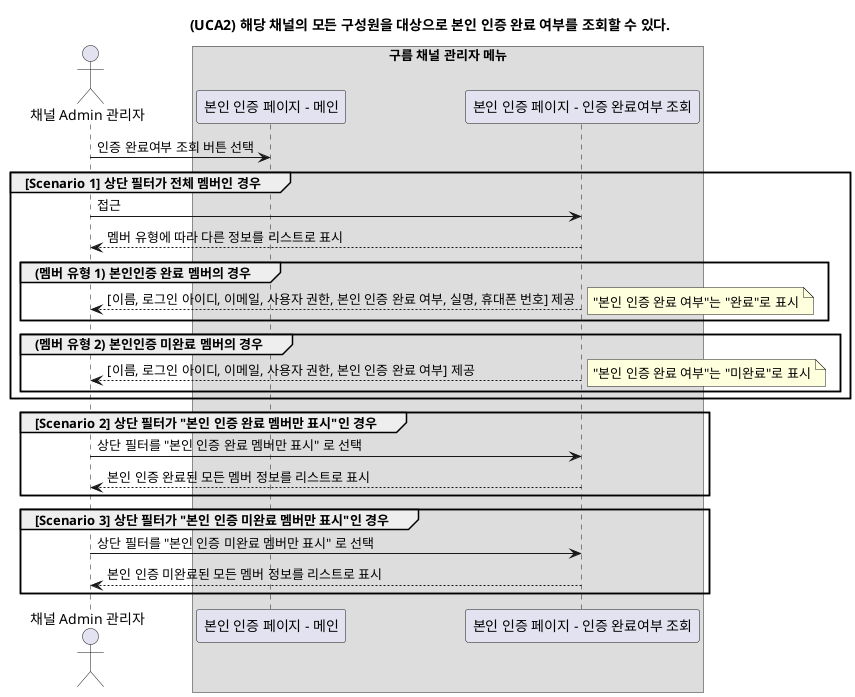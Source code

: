 @startuml

title (UCA2) 해당 채널의 모든 구성원을 대상으로 본인 인증 완료 여부를 조회할 수 있다.

actor "채널 Admin 관리자"

box "구름 채널 관리자 메뉴"
participant "본인 인증 페이지 - 메인"
participant "본인 인증 페이지 - 인증 완료여부 조회"
endbox

"채널 Admin 관리자" -> "본인 인증 페이지 - 메인" : 인증 완료여부 조회 버튼 선택


group [Scenario 1] 상단 필터가 전체 멤버인 경우

"채널 Admin 관리자" -> "본인 인증 페이지 - 인증 완료여부 조회" : 접근
"본인 인증 페이지 - 인증 완료여부 조회" --> "채널 Admin 관리자" : 멤버 유형에 따라 다른 정보를 리스트로 표시

group (멤버 유형 1) 본인인증 완료 멤버의 경우
"본인 인증 페이지 - 인증 완료여부 조회" --> "채널 Admin 관리자" : [이름, 로그인 아이디, 이메일, 사용자 권한, 본인 인증 완료 여부, 실명, 휴대폰 번호] 제공
note right
"본인 인증 완료 여부"는 "완료"로 표시
end note

end

group (멤버 유형 2) 본인인증 미완료 멤버의 경우
"본인 인증 페이지 - 인증 완료여부 조회" --> "채널 Admin 관리자" : [이름, 로그인 아이디, 이메일, 사용자 권한, 본인 인증 완료 여부] 제공
note right
"본인 인증 완료 여부"는 "미완료"로 표시
end note
end

end

group [Scenario 2] 상단 필터가 "본인 인증 완료 멤버만 표시"인 경우
"채널 Admin 관리자" -> "본인 인증 페이지 - 인증 완료여부 조회" : 상단 필터를 "본인 인증 완료 멤버만 표시" 로 선택
"본인 인증 페이지 - 인증 완료여부 조회" --> "채널 Admin 관리자" : 본인 인증 완료된 모든 멤버 정보를 리스트로 표시
end

group [Scenario 3] 상단 필터가 "본인 인증 미완료 멤버만 표시"인 경우
"채널 Admin 관리자" -> "본인 인증 페이지 - 인증 완료여부 조회" : 상단 필터를 "본인 인증 미완료 멤버만 표시" 로 선택
"본인 인증 페이지 - 인증 완료여부 조회" --> "채널 Admin 관리자" : 본인 인증 미완료된 모든 멤버 정보를 리스트로 표시
end

@enduml
